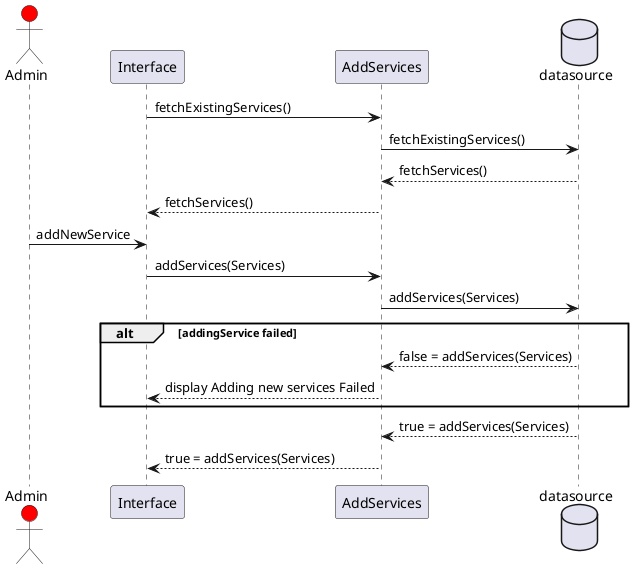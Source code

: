 @startuml
actor Admin #red
participant Interface
participant AddServices
database datasource

Interface -> AddServices : fetchExistingServices()
AddServices -> datasource : fetchExistingServices()
datasource --> AddServices : fetchServices()
AddServices-->Interface : fetchServices()

Admin -> Interface : addNewService
Interface -> AddServices : addServices(Services)
AddServices -> datasource : addServices(Services)

alt addingService failed
datasource --> AddServices : false = addServices(Services)
AddServices --> Interface : display Adding new services Failed
end

datasource --> AddServices : true = addServices(Services)
AddServices --> Interface : true = addServices(Services)


@enduml